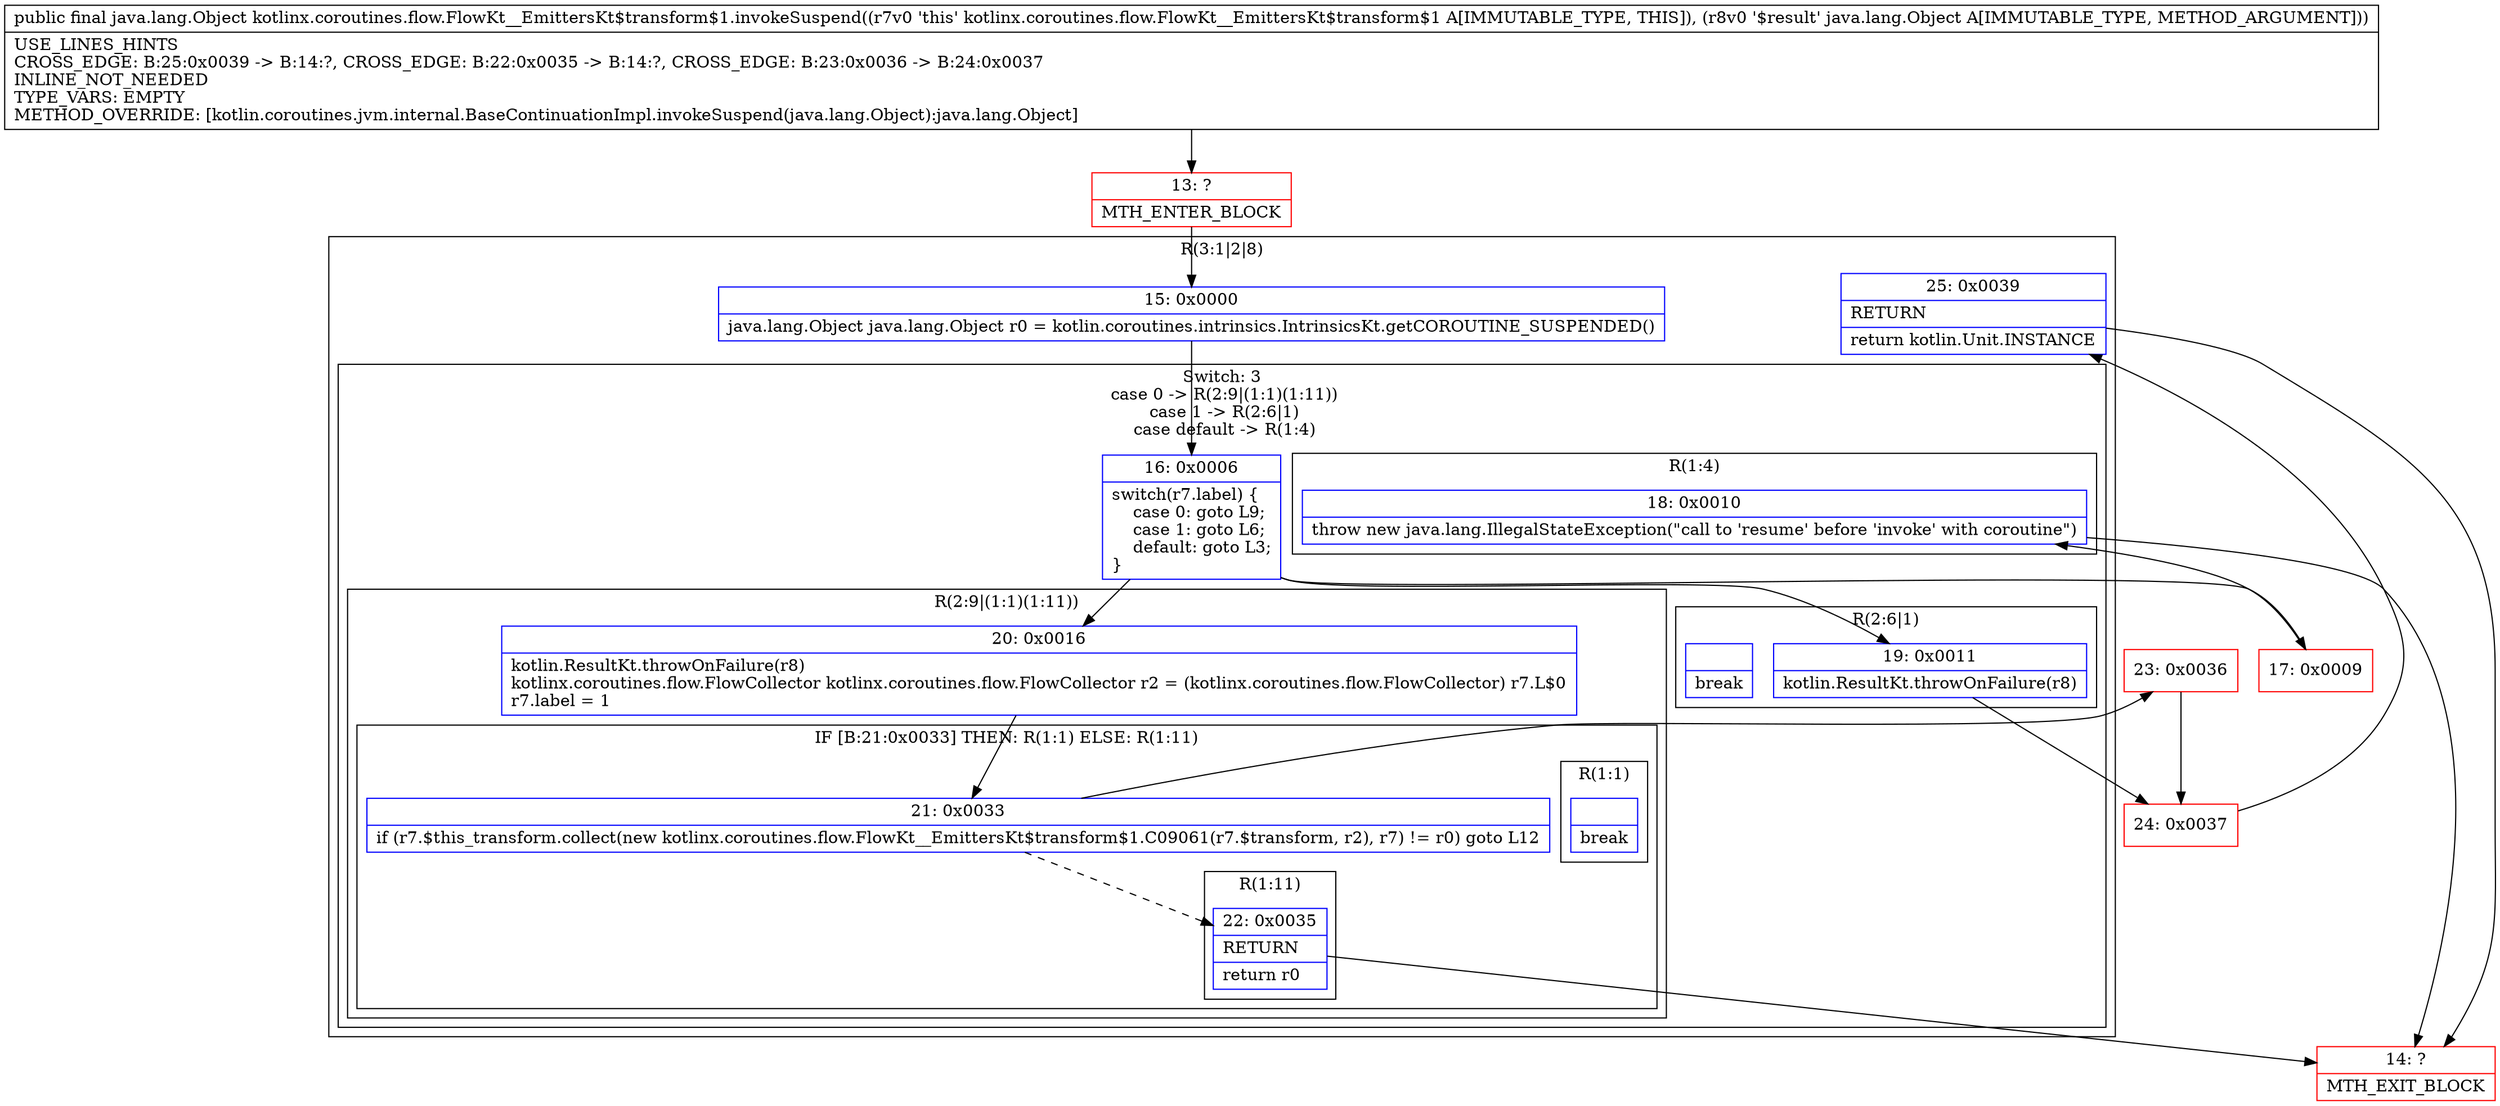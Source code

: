 digraph "CFG forkotlinx.coroutines.flow.FlowKt__EmittersKt$transform$1.invokeSuspend(Ljava\/lang\/Object;)Ljava\/lang\/Object;" {
subgraph cluster_Region_1057584 {
label = "R(3:1|2|8)";
node [shape=record,color=blue];
Node_15 [shape=record,label="{15\:\ 0x0000|java.lang.Object java.lang.Object r0 = kotlin.coroutines.intrinsics.IntrinsicsKt.getCOROUTINE_SUSPENDED()\l}"];
subgraph cluster_SwitchRegion_1569714235 {
label = "Switch: 3
 case 0 -> R(2:9|(1:1)(1:11))
 case 1 -> R(2:6|1)
 case default -> R(1:4)";
node [shape=record,color=blue];
Node_16 [shape=record,label="{16\:\ 0x0006|switch(r7.label) \{\l    case 0: goto L9;\l    case 1: goto L6;\l    default: goto L3;\l\}\l}"];
subgraph cluster_Region_721488555 {
label = "R(2:9|(1:1)(1:11))";
node [shape=record,color=blue];
Node_20 [shape=record,label="{20\:\ 0x0016|kotlin.ResultKt.throwOnFailure(r8)\lkotlinx.coroutines.flow.FlowCollector kotlinx.coroutines.flow.FlowCollector r2 = (kotlinx.coroutines.flow.FlowCollector) r7.L$0\lr7.label = 1\l}"];
subgraph cluster_IfRegion_771628783 {
label = "IF [B:21:0x0033] THEN: R(1:1) ELSE: R(1:11)";
node [shape=record,color=blue];
Node_21 [shape=record,label="{21\:\ 0x0033|if (r7.$this_transform.collect(new kotlinx.coroutines.flow.FlowKt__EmittersKt$transform$1.C09061(r7.$transform, r2), r7) != r0) goto L12\l}"];
subgraph cluster_Region_1670263810 {
label = "R(1:1)";
node [shape=record,color=blue];
Node_InsnContainer_335226588 [shape=record,label="{|break\l}"];
}
subgraph cluster_Region_1088884668 {
label = "R(1:11)";
node [shape=record,color=blue];
Node_22 [shape=record,label="{22\:\ 0x0035|RETURN\l|return r0\l}"];
}
}
}
subgraph cluster_Region_2063736506 {
label = "R(2:6|1)";
node [shape=record,color=blue];
Node_19 [shape=record,label="{19\:\ 0x0011|kotlin.ResultKt.throwOnFailure(r8)\l}"];
Node_InsnContainer_1504589769 [shape=record,label="{|break\l}"];
}
subgraph cluster_Region_1259480794 {
label = "R(1:4)";
node [shape=record,color=blue];
Node_18 [shape=record,label="{18\:\ 0x0010|throw new java.lang.IllegalStateException(\"call to 'resume' before 'invoke' with coroutine\")\l}"];
}
}
Node_25 [shape=record,label="{25\:\ 0x0039|RETURN\l|return kotlin.Unit.INSTANCE\l}"];
}
Node_13 [shape=record,color=red,label="{13\:\ ?|MTH_ENTER_BLOCK\l}"];
Node_17 [shape=record,color=red,label="{17\:\ 0x0009}"];
Node_14 [shape=record,color=red,label="{14\:\ ?|MTH_EXIT_BLOCK\l}"];
Node_24 [shape=record,color=red,label="{24\:\ 0x0037}"];
Node_23 [shape=record,color=red,label="{23\:\ 0x0036}"];
MethodNode[shape=record,label="{public final java.lang.Object kotlinx.coroutines.flow.FlowKt__EmittersKt$transform$1.invokeSuspend((r7v0 'this' kotlinx.coroutines.flow.FlowKt__EmittersKt$transform$1 A[IMMUTABLE_TYPE, THIS]), (r8v0 '$result' java.lang.Object A[IMMUTABLE_TYPE, METHOD_ARGUMENT]))  | USE_LINES_HINTS\lCROSS_EDGE: B:25:0x0039 \-\> B:14:?, CROSS_EDGE: B:22:0x0035 \-\> B:14:?, CROSS_EDGE: B:23:0x0036 \-\> B:24:0x0037\lINLINE_NOT_NEEDED\lTYPE_VARS: EMPTY\lMETHOD_OVERRIDE: [kotlin.coroutines.jvm.internal.BaseContinuationImpl.invokeSuspend(java.lang.Object):java.lang.Object]\l}"];
MethodNode -> Node_13;Node_15 -> Node_16;
Node_16 -> Node_17;
Node_16 -> Node_19;
Node_16 -> Node_20;
Node_20 -> Node_21;
Node_21 -> Node_22[style=dashed];
Node_21 -> Node_23;
Node_22 -> Node_14;
Node_19 -> Node_24;
Node_18 -> Node_14;
Node_25 -> Node_14;
Node_13 -> Node_15;
Node_17 -> Node_18;
Node_24 -> Node_25;
Node_23 -> Node_24;
}

